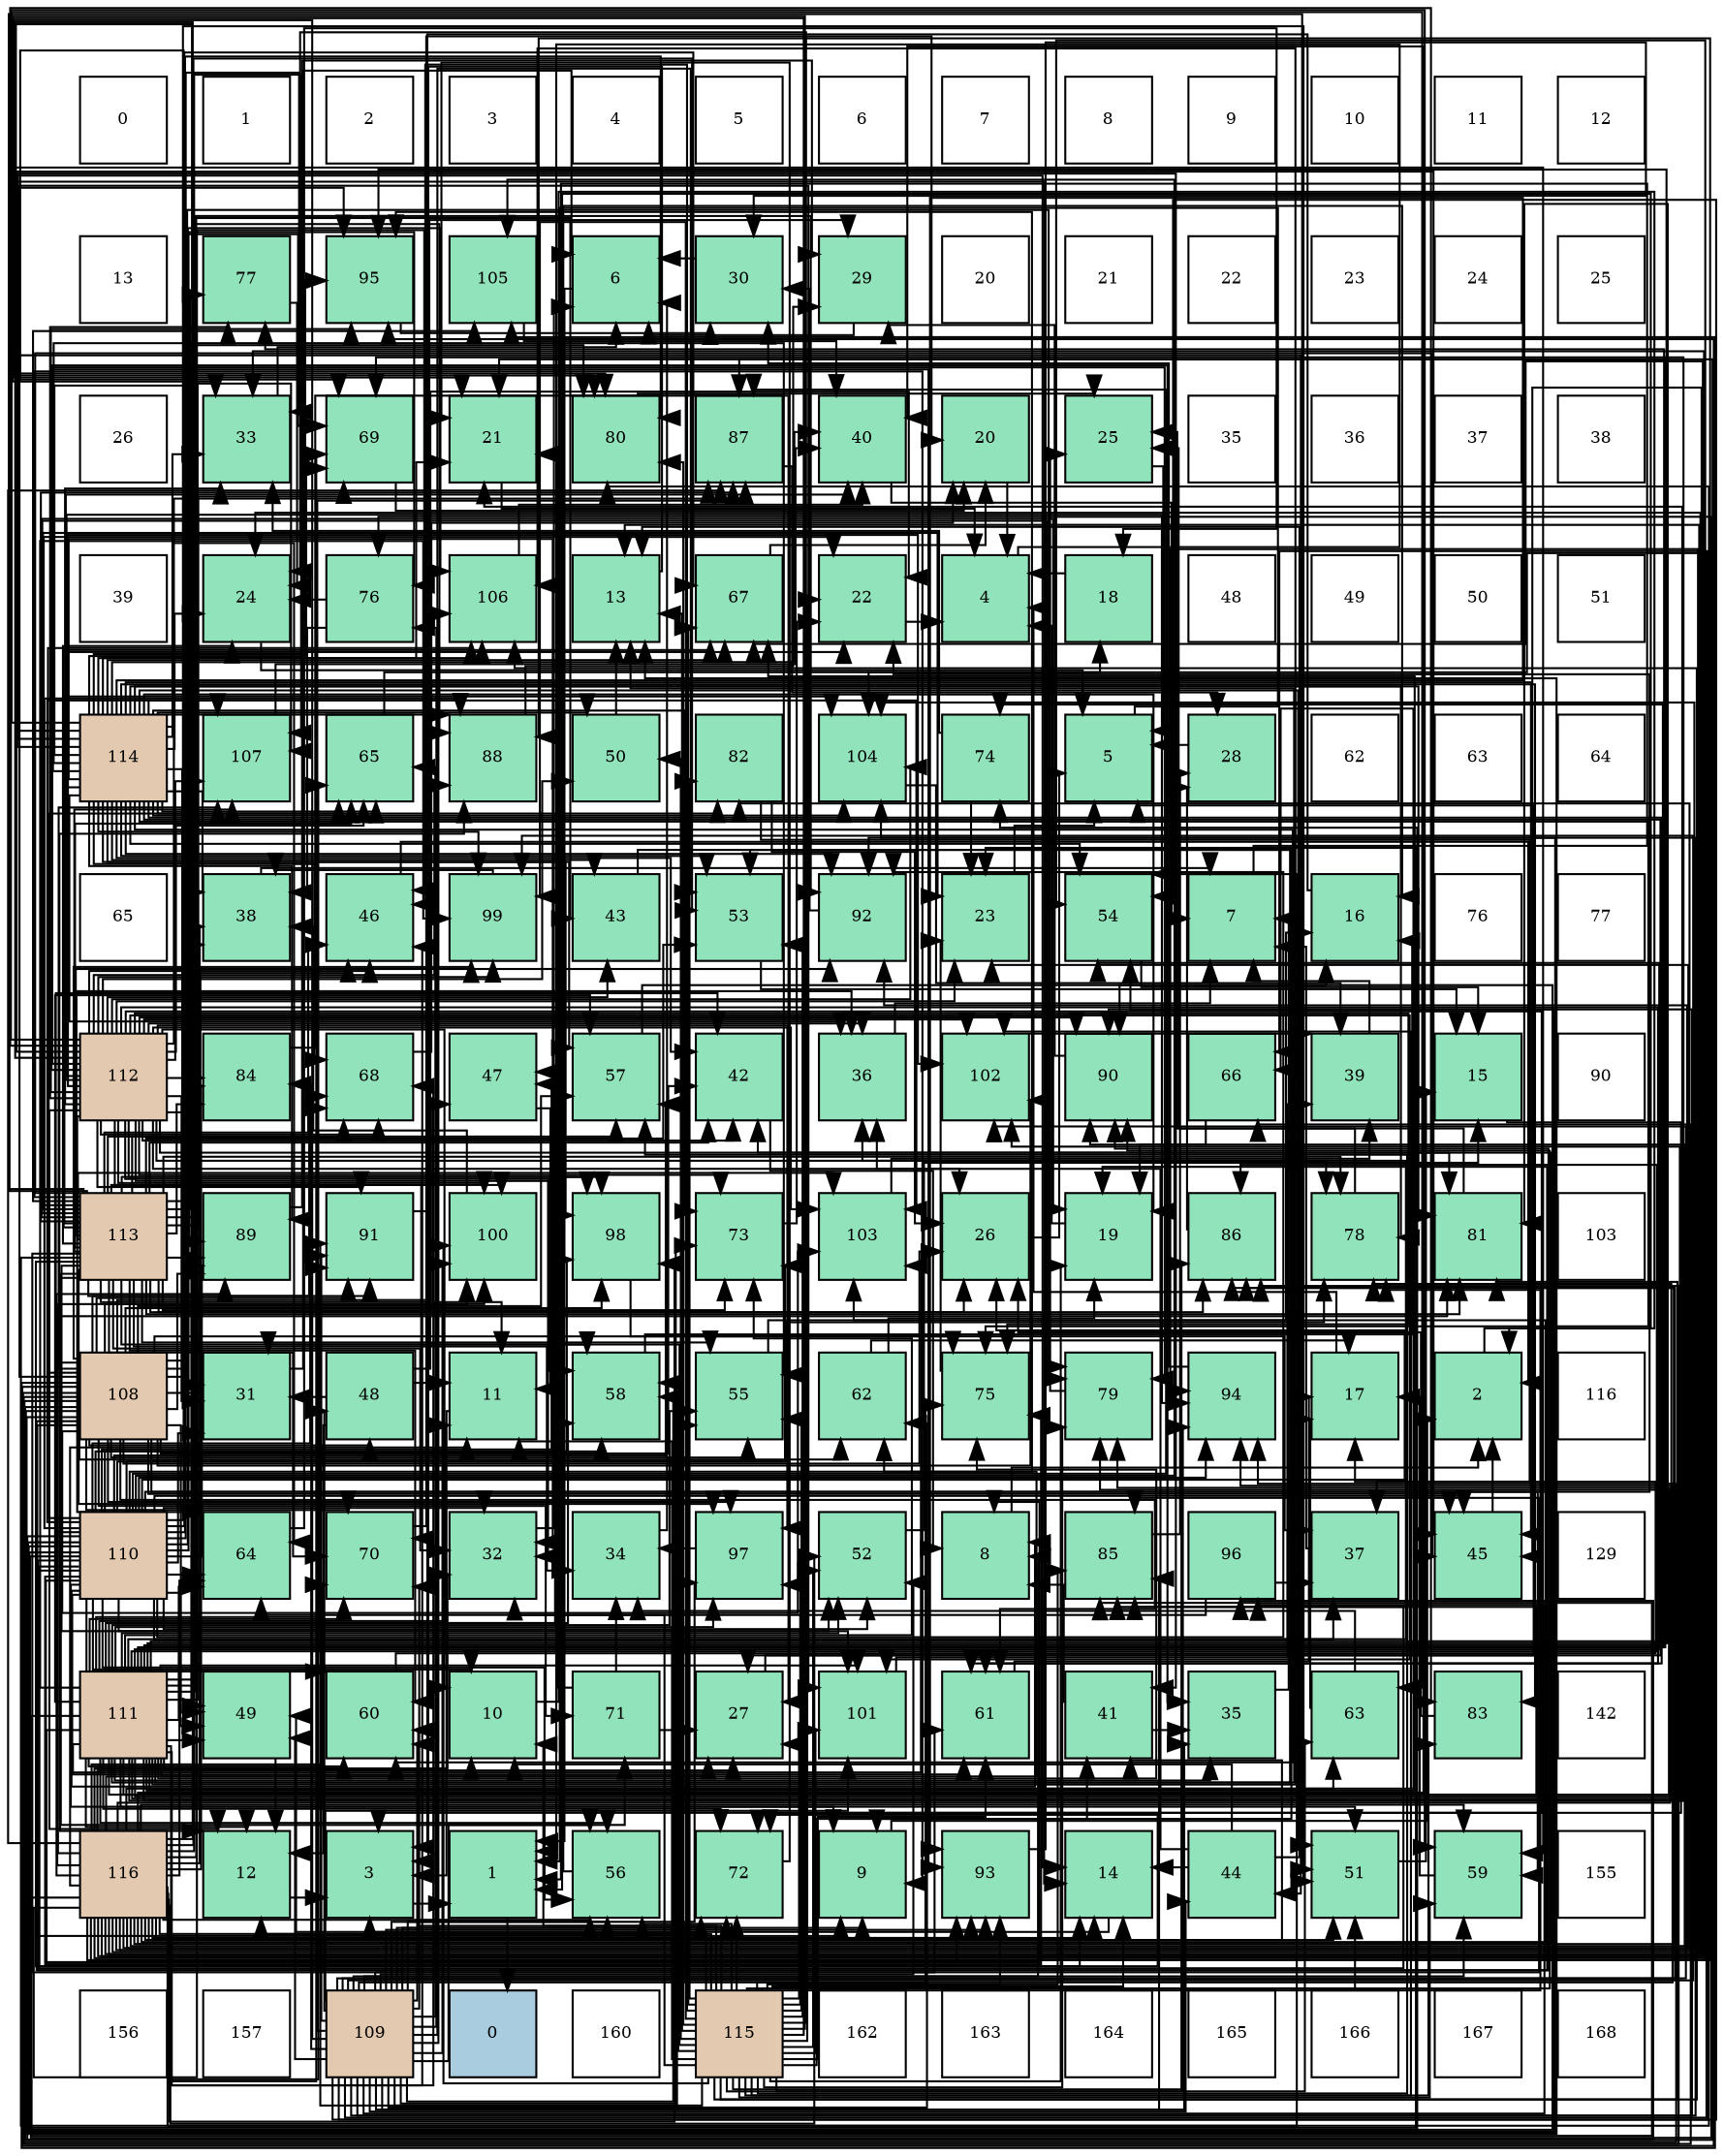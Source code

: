 digraph layout{
 rankdir=TB;
 splines=ortho;
 node [style=filled shape=square fixedsize=true width=0.6];
0[label="0", fontsize=8, fillcolor="#ffffff"];
1[label="1", fontsize=8, fillcolor="#ffffff"];
2[label="2", fontsize=8, fillcolor="#ffffff"];
3[label="3", fontsize=8, fillcolor="#ffffff"];
4[label="4", fontsize=8, fillcolor="#ffffff"];
5[label="5", fontsize=8, fillcolor="#ffffff"];
6[label="6", fontsize=8, fillcolor="#ffffff"];
7[label="7", fontsize=8, fillcolor="#ffffff"];
8[label="8", fontsize=8, fillcolor="#ffffff"];
9[label="9", fontsize=8, fillcolor="#ffffff"];
10[label="10", fontsize=8, fillcolor="#ffffff"];
11[label="11", fontsize=8, fillcolor="#ffffff"];
12[label="12", fontsize=8, fillcolor="#ffffff"];
13[label="13", fontsize=8, fillcolor="#ffffff"];
14[label="77", fontsize=8, fillcolor="#91e3bb"];
15[label="95", fontsize=8, fillcolor="#91e3bb"];
16[label="105", fontsize=8, fillcolor="#91e3bb"];
17[label="6", fontsize=8, fillcolor="#91e3bb"];
18[label="30", fontsize=8, fillcolor="#91e3bb"];
19[label="29", fontsize=8, fillcolor="#91e3bb"];
20[label="20", fontsize=8, fillcolor="#ffffff"];
21[label="21", fontsize=8, fillcolor="#ffffff"];
22[label="22", fontsize=8, fillcolor="#ffffff"];
23[label="23", fontsize=8, fillcolor="#ffffff"];
24[label="24", fontsize=8, fillcolor="#ffffff"];
25[label="25", fontsize=8, fillcolor="#ffffff"];
26[label="26", fontsize=8, fillcolor="#ffffff"];
27[label="33", fontsize=8, fillcolor="#91e3bb"];
28[label="69", fontsize=8, fillcolor="#91e3bb"];
29[label="21", fontsize=8, fillcolor="#91e3bb"];
30[label="80", fontsize=8, fillcolor="#91e3bb"];
31[label="87", fontsize=8, fillcolor="#91e3bb"];
32[label="40", fontsize=8, fillcolor="#91e3bb"];
33[label="20", fontsize=8, fillcolor="#91e3bb"];
34[label="25", fontsize=8, fillcolor="#91e3bb"];
35[label="35", fontsize=8, fillcolor="#ffffff"];
36[label="36", fontsize=8, fillcolor="#ffffff"];
37[label="37", fontsize=8, fillcolor="#ffffff"];
38[label="38", fontsize=8, fillcolor="#ffffff"];
39[label="39", fontsize=8, fillcolor="#ffffff"];
40[label="24", fontsize=8, fillcolor="#91e3bb"];
41[label="76", fontsize=8, fillcolor="#91e3bb"];
42[label="106", fontsize=8, fillcolor="#91e3bb"];
43[label="13", fontsize=8, fillcolor="#91e3bb"];
44[label="67", fontsize=8, fillcolor="#91e3bb"];
45[label="22", fontsize=8, fillcolor="#91e3bb"];
46[label="4", fontsize=8, fillcolor="#91e3bb"];
47[label="18", fontsize=8, fillcolor="#91e3bb"];
48[label="48", fontsize=8, fillcolor="#ffffff"];
49[label="49", fontsize=8, fillcolor="#ffffff"];
50[label="50", fontsize=8, fillcolor="#ffffff"];
51[label="51", fontsize=8, fillcolor="#ffffff"];
52[label="114", fontsize=8, fillcolor="#e3c9af"];
53[label="107", fontsize=8, fillcolor="#91e3bb"];
54[label="65", fontsize=8, fillcolor="#91e3bb"];
55[label="88", fontsize=8, fillcolor="#91e3bb"];
56[label="50", fontsize=8, fillcolor="#91e3bb"];
57[label="82", fontsize=8, fillcolor="#91e3bb"];
58[label="104", fontsize=8, fillcolor="#91e3bb"];
59[label="74", fontsize=8, fillcolor="#91e3bb"];
60[label="5", fontsize=8, fillcolor="#91e3bb"];
61[label="28", fontsize=8, fillcolor="#91e3bb"];
62[label="62", fontsize=8, fillcolor="#ffffff"];
63[label="63", fontsize=8, fillcolor="#ffffff"];
64[label="64", fontsize=8, fillcolor="#ffffff"];
65[label="65", fontsize=8, fillcolor="#ffffff"];
66[label="38", fontsize=8, fillcolor="#91e3bb"];
67[label="46", fontsize=8, fillcolor="#91e3bb"];
68[label="99", fontsize=8, fillcolor="#91e3bb"];
69[label="43", fontsize=8, fillcolor="#91e3bb"];
70[label="53", fontsize=8, fillcolor="#91e3bb"];
71[label="92", fontsize=8, fillcolor="#91e3bb"];
72[label="23", fontsize=8, fillcolor="#91e3bb"];
73[label="54", fontsize=8, fillcolor="#91e3bb"];
74[label="7", fontsize=8, fillcolor="#91e3bb"];
75[label="16", fontsize=8, fillcolor="#91e3bb"];
76[label="76", fontsize=8, fillcolor="#ffffff"];
77[label="77", fontsize=8, fillcolor="#ffffff"];
78[label="112", fontsize=8, fillcolor="#e3c9af"];
79[label="84", fontsize=8, fillcolor="#91e3bb"];
80[label="68", fontsize=8, fillcolor="#91e3bb"];
81[label="47", fontsize=8, fillcolor="#91e3bb"];
82[label="57", fontsize=8, fillcolor="#91e3bb"];
83[label="42", fontsize=8, fillcolor="#91e3bb"];
84[label="36", fontsize=8, fillcolor="#91e3bb"];
85[label="102", fontsize=8, fillcolor="#91e3bb"];
86[label="90", fontsize=8, fillcolor="#91e3bb"];
87[label="66", fontsize=8, fillcolor="#91e3bb"];
88[label="39", fontsize=8, fillcolor="#91e3bb"];
89[label="15", fontsize=8, fillcolor="#91e3bb"];
90[label="90", fontsize=8, fillcolor="#ffffff"];
91[label="113", fontsize=8, fillcolor="#e3c9af"];
92[label="89", fontsize=8, fillcolor="#91e3bb"];
93[label="91", fontsize=8, fillcolor="#91e3bb"];
94[label="100", fontsize=8, fillcolor="#91e3bb"];
95[label="98", fontsize=8, fillcolor="#91e3bb"];
96[label="73", fontsize=8, fillcolor="#91e3bb"];
97[label="103", fontsize=8, fillcolor="#91e3bb"];
98[label="26", fontsize=8, fillcolor="#91e3bb"];
99[label="19", fontsize=8, fillcolor="#91e3bb"];
100[label="86", fontsize=8, fillcolor="#91e3bb"];
101[label="78", fontsize=8, fillcolor="#91e3bb"];
102[label="81", fontsize=8, fillcolor="#91e3bb"];
103[label="103", fontsize=8, fillcolor="#ffffff"];
104[label="108", fontsize=8, fillcolor="#e3c9af"];
105[label="31", fontsize=8, fillcolor="#91e3bb"];
106[label="48", fontsize=8, fillcolor="#91e3bb"];
107[label="11", fontsize=8, fillcolor="#91e3bb"];
108[label="58", fontsize=8, fillcolor="#91e3bb"];
109[label="55", fontsize=8, fillcolor="#91e3bb"];
110[label="62", fontsize=8, fillcolor="#91e3bb"];
111[label="75", fontsize=8, fillcolor="#91e3bb"];
112[label="79", fontsize=8, fillcolor="#91e3bb"];
113[label="94", fontsize=8, fillcolor="#91e3bb"];
114[label="17", fontsize=8, fillcolor="#91e3bb"];
115[label="2", fontsize=8, fillcolor="#91e3bb"];
116[label="116", fontsize=8, fillcolor="#ffffff"];
117[label="110", fontsize=8, fillcolor="#e3c9af"];
118[label="64", fontsize=8, fillcolor="#91e3bb"];
119[label="70", fontsize=8, fillcolor="#91e3bb"];
120[label="32", fontsize=8, fillcolor="#91e3bb"];
121[label="34", fontsize=8, fillcolor="#91e3bb"];
122[label="97", fontsize=8, fillcolor="#91e3bb"];
123[label="52", fontsize=8, fillcolor="#91e3bb"];
124[label="8", fontsize=8, fillcolor="#91e3bb"];
125[label="85", fontsize=8, fillcolor="#91e3bb"];
126[label="96", fontsize=8, fillcolor="#91e3bb"];
127[label="37", fontsize=8, fillcolor="#91e3bb"];
128[label="45", fontsize=8, fillcolor="#91e3bb"];
129[label="129", fontsize=8, fillcolor="#ffffff"];
130[label="111", fontsize=8, fillcolor="#e3c9af"];
131[label="49", fontsize=8, fillcolor="#91e3bb"];
132[label="60", fontsize=8, fillcolor="#91e3bb"];
133[label="10", fontsize=8, fillcolor="#91e3bb"];
134[label="71", fontsize=8, fillcolor="#91e3bb"];
135[label="27", fontsize=8, fillcolor="#91e3bb"];
136[label="101", fontsize=8, fillcolor="#91e3bb"];
137[label="61", fontsize=8, fillcolor="#91e3bb"];
138[label="41", fontsize=8, fillcolor="#91e3bb"];
139[label="35", fontsize=8, fillcolor="#91e3bb"];
140[label="63", fontsize=8, fillcolor="#91e3bb"];
141[label="83", fontsize=8, fillcolor="#91e3bb"];
142[label="142", fontsize=8, fillcolor="#ffffff"];
143[label="116", fontsize=8, fillcolor="#e3c9af"];
144[label="12", fontsize=8, fillcolor="#91e3bb"];
145[label="3", fontsize=8, fillcolor="#91e3bb"];
146[label="1", fontsize=8, fillcolor="#91e3bb"];
147[label="56", fontsize=8, fillcolor="#91e3bb"];
148[label="72", fontsize=8, fillcolor="#91e3bb"];
149[label="9", fontsize=8, fillcolor="#91e3bb"];
150[label="93", fontsize=8, fillcolor="#91e3bb"];
151[label="14", fontsize=8, fillcolor="#91e3bb"];
152[label="44", fontsize=8, fillcolor="#91e3bb"];
153[label="51", fontsize=8, fillcolor="#91e3bb"];
154[label="59", fontsize=8, fillcolor="#91e3bb"];
155[label="155", fontsize=8, fillcolor="#ffffff"];
156[label="156", fontsize=8, fillcolor="#ffffff"];
157[label="157", fontsize=8, fillcolor="#ffffff"];
158[label="109", fontsize=8, fillcolor="#e3c9af"];
159[label="0", fontsize=8, fillcolor="#a9ccde"];
160[label="160", fontsize=8, fillcolor="#ffffff"];
161[label="115", fontsize=8, fillcolor="#e3c9af"];
162[label="162", fontsize=8, fillcolor="#ffffff"];
163[label="163", fontsize=8, fillcolor="#ffffff"];
164[label="164", fontsize=8, fillcolor="#ffffff"];
165[label="165", fontsize=8, fillcolor="#ffffff"];
166[label="166", fontsize=8, fillcolor="#ffffff"];
167[label="167", fontsize=8, fillcolor="#ffffff"];
168[label="168", fontsize=8, fillcolor="#ffffff"];
edge [constraint=false, style=vis];146 -> 159;
115 -> 146;
145 -> 146;
46 -> 146;
60 -> 146;
17 -> 146;
74 -> 146;
124 -> 115;
149 -> 115;
133 -> 115;
107 -> 145;
144 -> 145;
43 -> 145;
151 -> 145;
89 -> 145;
75 -> 145;
114 -> 46;
47 -> 46;
99 -> 46;
33 -> 46;
29 -> 46;
45 -> 46;
72 -> 60;
40 -> 60;
34 -> 60;
98 -> 60;
135 -> 60;
61 -> 60;
19 -> 17;
18 -> 17;
105 -> 17;
120 -> 17;
27 -> 17;
121 -> 17;
139 -> 74;
84 -> 74;
127 -> 74;
66 -> 74;
88 -> 74;
32 -> 74;
138 -> 124;
138 -> 139;
83 -> 124;
69 -> 149;
152 -> 133;
152 -> 43;
152 -> 151;
152 -> 84;
128 -> 115;
67 -> 115;
81 -> 107;
106 -> 107;
106 -> 144;
106 -> 45;
106 -> 105;
131 -> 144;
56 -> 43;
153 -> 89;
123 -> 89;
70 -> 89;
73 -> 89;
109 -> 75;
147 -> 75;
82 -> 75;
108 -> 75;
154 -> 114;
132 -> 114;
137 -> 114;
110 -> 114;
110 -> 99;
140 -> 114;
140 -> 121;
118 -> 47;
54 -> 47;
87 -> 99;
44 -> 33;
80 -> 33;
28 -> 33;
119 -> 33;
134 -> 29;
134 -> 135;
134 -> 121;
148 -> 29;
96 -> 45;
59 -> 72;
59 -> 27;
111 -> 72;
41 -> 40;
41 -> 66;
14 -> 40;
101 -> 34;
112 -> 34;
30 -> 34;
102 -> 34;
57 -> 98;
57 -> 127;
141 -> 98;
79 -> 135;
125 -> 61;
100 -> 61;
31 -> 61;
55 -> 19;
92 -> 19;
86 -> 19;
93 -> 19;
71 -> 18;
150 -> 18;
113 -> 18;
15 -> 18;
126 -> 120;
126 -> 127;
122 -> 121;
95 -> 127;
68 -> 66;
94 -> 66;
136 -> 88;
85 -> 88;
97 -> 88;
58 -> 88;
16 -> 32;
42 -> 32;
53 -> 32;
104 -> 149;
104 -> 98;
104 -> 83;
104 -> 152;
104 -> 128;
104 -> 67;
104 -> 81;
104 -> 106;
104 -> 131;
104 -> 153;
104 -> 73;
104 -> 109;
104 -> 82;
104 -> 154;
104 -> 137;
104 -> 110;
104 -> 87;
104 -> 80;
104 -> 28;
104 -> 119;
104 -> 134;
104 -> 59;
104 -> 111;
104 -> 112;
104 -> 100;
104 -> 55;
104 -> 92;
104 -> 86;
104 -> 93;
104 -> 113;
104 -> 15;
104 -> 126;
104 -> 122;
104 -> 95;
104 -> 68;
104 -> 94;
104 -> 85;
104 -> 97;
104 -> 16;
104 -> 42;
104 -> 53;
158 -> 124;
158 -> 149;
158 -> 139;
158 -> 152;
158 -> 106;
158 -> 131;
158 -> 123;
158 -> 70;
158 -> 73;
158 -> 109;
158 -> 147;
158 -> 108;
158 -> 154;
158 -> 132;
158 -> 137;
158 -> 110;
158 -> 54;
158 -> 87;
158 -> 119;
158 -> 134;
158 -> 148;
158 -> 96;
158 -> 41;
158 -> 30;
158 -> 79;
158 -> 125;
158 -> 100;
158 -> 31;
158 -> 86;
158 -> 93;
158 -> 71;
158 -> 150;
158 -> 113;
158 -> 126;
158 -> 122;
158 -> 68;
158 -> 94;
158 -> 136;
158 -> 85;
158 -> 58;
158 -> 42;
117 -> 124;
117 -> 149;
117 -> 133;
117 -> 43;
117 -> 151;
117 -> 99;
117 -> 29;
117 -> 45;
117 -> 72;
117 -> 98;
117 -> 105;
117 -> 120;
117 -> 27;
117 -> 127;
117 -> 83;
117 -> 128;
117 -> 81;
117 -> 131;
117 -> 123;
117 -> 147;
117 -> 82;
117 -> 108;
117 -> 132;
117 -> 118;
117 -> 54;
117 -> 44;
117 -> 80;
117 -> 28;
117 -> 96;
117 -> 111;
117 -> 41;
117 -> 101;
117 -> 30;
117 -> 125;
117 -> 31;
117 -> 55;
117 -> 92;
117 -> 86;
117 -> 71;
117 -> 150;
117 -> 113;
117 -> 15;
117 -> 95;
117 -> 136;
117 -> 97;
117 -> 58;
117 -> 16;
117 -> 42;
117 -> 53;
130 -> 124;
130 -> 107;
130 -> 144;
130 -> 43;
130 -> 29;
130 -> 135;
130 -> 139;
130 -> 84;
130 -> 67;
130 -> 81;
130 -> 131;
130 -> 153;
130 -> 123;
130 -> 70;
130 -> 73;
130 -> 109;
130 -> 147;
130 -> 82;
130 -> 108;
130 -> 132;
130 -> 137;
130 -> 110;
130 -> 118;
130 -> 54;
130 -> 87;
130 -> 44;
130 -> 28;
130 -> 119;
130 -> 148;
130 -> 96;
130 -> 59;
130 -> 111;
130 -> 41;
130 -> 14;
130 -> 101;
130 -> 112;
130 -> 30;
130 -> 102;
130 -> 125;
130 -> 100;
130 -> 31;
130 -> 55;
130 -> 93;
130 -> 71;
130 -> 15;
130 -> 122;
130 -> 68;
130 -> 136;
130 -> 85;
130 -> 42;
130 -> 53;
78 -> 133;
78 -> 144;
78 -> 151;
78 -> 45;
78 -> 72;
78 -> 98;
78 -> 105;
78 -> 120;
78 -> 27;
78 -> 139;
78 -> 84;
78 -> 32;
78 -> 83;
78 -> 69;
78 -> 128;
78 -> 67;
78 -> 56;
78 -> 108;
78 -> 154;
78 -> 137;
78 -> 118;
78 -> 54;
78 -> 80;
78 -> 119;
78 -> 148;
78 -> 96;
78 -> 111;
78 -> 14;
78 -> 101;
78 -> 102;
78 -> 141;
78 -> 79;
78 -> 31;
78 -> 55;
78 -> 92;
78 -> 86;
78 -> 93;
78 -> 150;
78 -> 113;
78 -> 15;
78 -> 122;
78 -> 95;
78 -> 68;
78 -> 94;
78 -> 136;
78 -> 85;
78 -> 97;
78 -> 58;
78 -> 53;
91 -> 149;
91 -> 107;
91 -> 144;
91 -> 99;
91 -> 45;
91 -> 72;
91 -> 40;
91 -> 98;
91 -> 120;
91 -> 121;
91 -> 84;
91 -> 66;
91 -> 83;
91 -> 128;
91 -> 67;
91 -> 153;
91 -> 123;
91 -> 70;
91 -> 73;
91 -> 109;
91 -> 147;
91 -> 82;
91 -> 108;
91 -> 154;
91 -> 132;
91 -> 54;
91 -> 44;
91 -> 80;
91 -> 28;
91 -> 119;
91 -> 148;
91 -> 96;
91 -> 14;
91 -> 101;
91 -> 112;
91 -> 30;
91 -> 102;
91 -> 79;
91 -> 125;
91 -> 100;
91 -> 31;
91 -> 92;
91 -> 93;
91 -> 71;
91 -> 122;
91 -> 95;
91 -> 94;
91 -> 97;
91 -> 58;
91 -> 16;
91 -> 53;
52 -> 151;
52 -> 99;
52 -> 29;
52 -> 40;
52 -> 135;
52 -> 105;
52 -> 120;
52 -> 27;
52 -> 84;
52 -> 66;
52 -> 32;
52 -> 138;
52 -> 83;
52 -> 69;
52 -> 128;
52 -> 131;
52 -> 56;
52 -> 153;
52 -> 70;
52 -> 73;
52 -> 109;
52 -> 82;
52 -> 132;
52 -> 137;
52 -> 140;
52 -> 118;
52 -> 54;
52 -> 44;
52 -> 80;
52 -> 28;
52 -> 96;
52 -> 111;
52 -> 101;
52 -> 112;
52 -> 102;
52 -> 57;
52 -> 141;
52 -> 55;
52 -> 92;
52 -> 71;
52 -> 150;
52 -> 15;
52 -> 95;
52 -> 68;
52 -> 136;
52 -> 85;
52 -> 97;
52 -> 58;
52 -> 42;
161 -> 133;
161 -> 107;
161 -> 144;
161 -> 43;
161 -> 151;
161 -> 99;
161 -> 29;
161 -> 45;
161 -> 40;
161 -> 135;
161 -> 105;
161 -> 27;
161 -> 138;
161 -> 67;
161 -> 131;
161 -> 56;
161 -> 153;
161 -> 123;
161 -> 70;
161 -> 109;
161 -> 147;
161 -> 82;
161 -> 108;
161 -> 154;
161 -> 132;
161 -> 137;
161 -> 140;
161 -> 118;
161 -> 44;
161 -> 148;
161 -> 111;
161 -> 101;
161 -> 112;
161 -> 30;
161 -> 102;
161 -> 57;
161 -> 141;
161 -> 125;
161 -> 100;
161 -> 86;
161 -> 93;
161 -> 150;
161 -> 113;
161 -> 122;
161 -> 68;
161 -> 94;
161 -> 136;
161 -> 85;
161 -> 42;
143 -> 133;
143 -> 107;
143 -> 43;
143 -> 151;
143 -> 72;
143 -> 40;
143 -> 135;
143 -> 120;
143 -> 27;
143 -> 66;
143 -> 32;
143 -> 138;
143 -> 83;
143 -> 69;
143 -> 128;
143 -> 67;
143 -> 153;
143 -> 123;
143 -> 70;
143 -> 73;
143 -> 147;
143 -> 154;
143 -> 140;
143 -> 118;
143 -> 44;
143 -> 80;
143 -> 28;
143 -> 119;
143 -> 148;
143 -> 112;
143 -> 30;
143 -> 102;
143 -> 57;
143 -> 79;
143 -> 125;
143 -> 100;
143 -> 31;
143 -> 55;
143 -> 92;
143 -> 86;
143 -> 71;
143 -> 150;
143 -> 113;
143 -> 15;
143 -> 95;
143 -> 94;
143 -> 97;
143 -> 58;
143 -> 53;
edge [constraint=true, style=invis];
0 -> 13 -> 26 -> 39 -> 52 -> 65 -> 78 -> 91 -> 104 -> 117 -> 130 -> 143 -> 156;
1 -> 14 -> 27 -> 40 -> 53 -> 66 -> 79 -> 92 -> 105 -> 118 -> 131 -> 144 -> 157;
2 -> 15 -> 28 -> 41 -> 54 -> 67 -> 80 -> 93 -> 106 -> 119 -> 132 -> 145 -> 158;
3 -> 16 -> 29 -> 42 -> 55 -> 68 -> 81 -> 94 -> 107 -> 120 -> 133 -> 146 -> 159;
4 -> 17 -> 30 -> 43 -> 56 -> 69 -> 82 -> 95 -> 108 -> 121 -> 134 -> 147 -> 160;
5 -> 18 -> 31 -> 44 -> 57 -> 70 -> 83 -> 96 -> 109 -> 122 -> 135 -> 148 -> 161;
6 -> 19 -> 32 -> 45 -> 58 -> 71 -> 84 -> 97 -> 110 -> 123 -> 136 -> 149 -> 162;
7 -> 20 -> 33 -> 46 -> 59 -> 72 -> 85 -> 98 -> 111 -> 124 -> 137 -> 150 -> 163;
8 -> 21 -> 34 -> 47 -> 60 -> 73 -> 86 -> 99 -> 112 -> 125 -> 138 -> 151 -> 164;
9 -> 22 -> 35 -> 48 -> 61 -> 74 -> 87 -> 100 -> 113 -> 126 -> 139 -> 152 -> 165;
10 -> 23 -> 36 -> 49 -> 62 -> 75 -> 88 -> 101 -> 114 -> 127 -> 140 -> 153 -> 166;
11 -> 24 -> 37 -> 50 -> 63 -> 76 -> 89 -> 102 -> 115 -> 128 -> 141 -> 154 -> 167;
12 -> 25 -> 38 -> 51 -> 64 -> 77 -> 90 -> 103 -> 116 -> 129 -> 142 -> 155 -> 168;
rank = same {0 -> 1 -> 2 -> 3 -> 4 -> 5 -> 6 -> 7 -> 8 -> 9 -> 10 -> 11 -> 12};
rank = same {13 -> 14 -> 15 -> 16 -> 17 -> 18 -> 19 -> 20 -> 21 -> 22 -> 23 -> 24 -> 25};
rank = same {26 -> 27 -> 28 -> 29 -> 30 -> 31 -> 32 -> 33 -> 34 -> 35 -> 36 -> 37 -> 38};
rank = same {39 -> 40 -> 41 -> 42 -> 43 -> 44 -> 45 -> 46 -> 47 -> 48 -> 49 -> 50 -> 51};
rank = same {52 -> 53 -> 54 -> 55 -> 56 -> 57 -> 58 -> 59 -> 60 -> 61 -> 62 -> 63 -> 64};
rank = same {65 -> 66 -> 67 -> 68 -> 69 -> 70 -> 71 -> 72 -> 73 -> 74 -> 75 -> 76 -> 77};
rank = same {78 -> 79 -> 80 -> 81 -> 82 -> 83 -> 84 -> 85 -> 86 -> 87 -> 88 -> 89 -> 90};
rank = same {91 -> 92 -> 93 -> 94 -> 95 -> 96 -> 97 -> 98 -> 99 -> 100 -> 101 -> 102 -> 103};
rank = same {104 -> 105 -> 106 -> 107 -> 108 -> 109 -> 110 -> 111 -> 112 -> 113 -> 114 -> 115 -> 116};
rank = same {117 -> 118 -> 119 -> 120 -> 121 -> 122 -> 123 -> 124 -> 125 -> 126 -> 127 -> 128 -> 129};
rank = same {130 -> 131 -> 132 -> 133 -> 134 -> 135 -> 136 -> 137 -> 138 -> 139 -> 140 -> 141 -> 142};
rank = same {143 -> 144 -> 145 -> 146 -> 147 -> 148 -> 149 -> 150 -> 151 -> 152 -> 153 -> 154 -> 155};
rank = same {156 -> 157 -> 158 -> 159 -> 160 -> 161 -> 162 -> 163 -> 164 -> 165 -> 166 -> 167 -> 168};
}